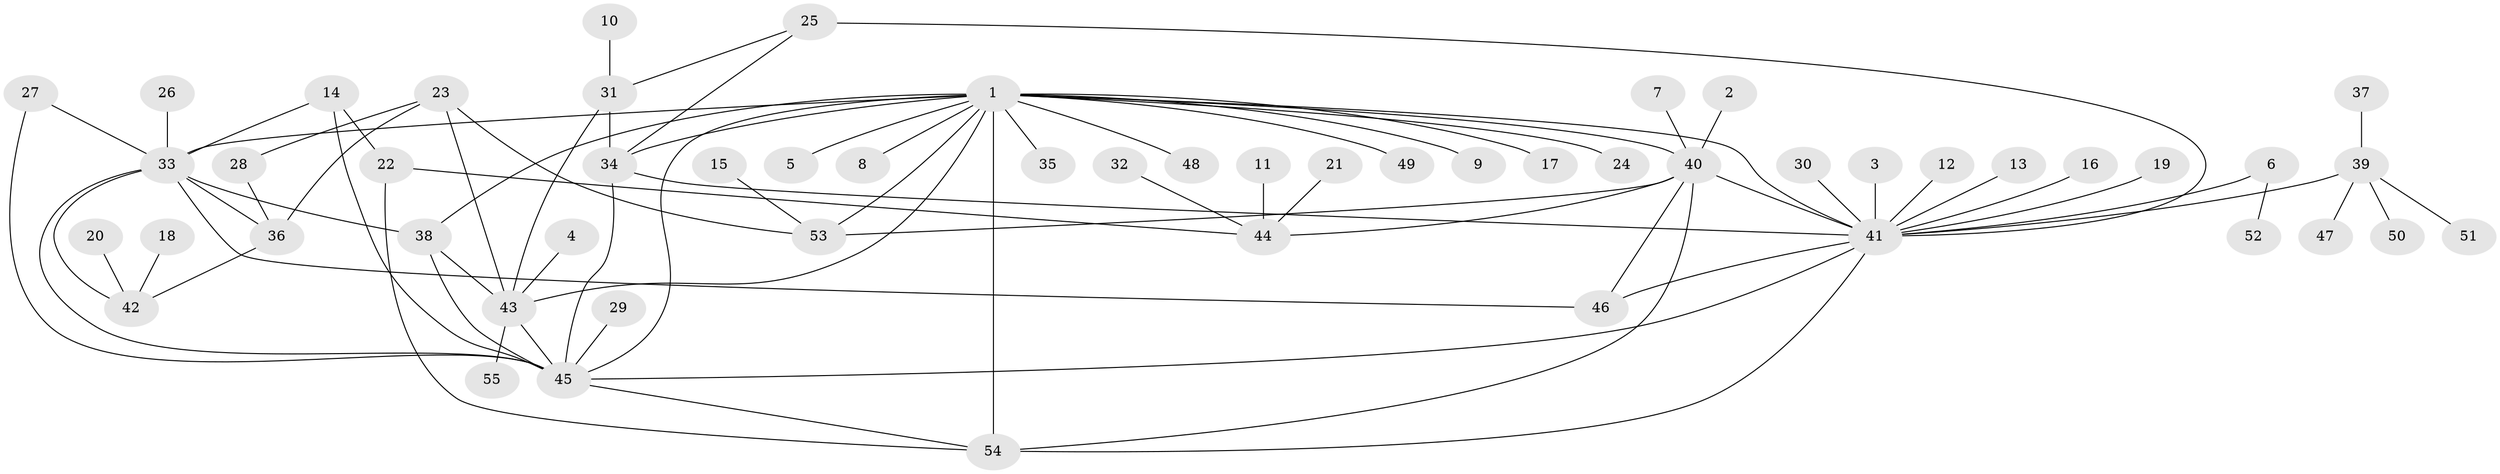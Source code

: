 // original degree distribution, {11: 0.018518518518518517, 12: 0.018518518518518517, 10: 0.009259259259259259, 19: 0.009259259259259259, 7: 0.018518518518518517, 3: 0.08333333333333333, 1: 0.5370370370370371, 6: 0.05555555555555555, 5: 0.018518518518518517, 4: 0.046296296296296294, 2: 0.18518518518518517}
// Generated by graph-tools (version 1.1) at 2025/26/03/09/25 03:26:07]
// undirected, 55 vertices, 80 edges
graph export_dot {
graph [start="1"]
  node [color=gray90,style=filled];
  1;
  2;
  3;
  4;
  5;
  6;
  7;
  8;
  9;
  10;
  11;
  12;
  13;
  14;
  15;
  16;
  17;
  18;
  19;
  20;
  21;
  22;
  23;
  24;
  25;
  26;
  27;
  28;
  29;
  30;
  31;
  32;
  33;
  34;
  35;
  36;
  37;
  38;
  39;
  40;
  41;
  42;
  43;
  44;
  45;
  46;
  47;
  48;
  49;
  50;
  51;
  52;
  53;
  54;
  55;
  1 -- 5 [weight=1.0];
  1 -- 8 [weight=1.0];
  1 -- 9 [weight=1.0];
  1 -- 17 [weight=1.0];
  1 -- 24 [weight=1.0];
  1 -- 33 [weight=1.0];
  1 -- 34 [weight=1.0];
  1 -- 35 [weight=1.0];
  1 -- 38 [weight=1.0];
  1 -- 40 [weight=1.0];
  1 -- 41 [weight=2.0];
  1 -- 43 [weight=2.0];
  1 -- 45 [weight=1.0];
  1 -- 48 [weight=1.0];
  1 -- 49 [weight=1.0];
  1 -- 53 [weight=1.0];
  1 -- 54 [weight=1.0];
  2 -- 40 [weight=1.0];
  3 -- 41 [weight=1.0];
  4 -- 43 [weight=1.0];
  6 -- 41 [weight=1.0];
  6 -- 52 [weight=1.0];
  7 -- 40 [weight=1.0];
  10 -- 31 [weight=1.0];
  11 -- 44 [weight=1.0];
  12 -- 41 [weight=1.0];
  13 -- 41 [weight=1.0];
  14 -- 22 [weight=1.0];
  14 -- 33 [weight=1.0];
  14 -- 45 [weight=1.0];
  15 -- 53 [weight=1.0];
  16 -- 41 [weight=1.0];
  18 -- 42 [weight=1.0];
  19 -- 41 [weight=1.0];
  20 -- 42 [weight=1.0];
  21 -- 44 [weight=1.0];
  22 -- 44 [weight=1.0];
  22 -- 54 [weight=1.0];
  23 -- 28 [weight=1.0];
  23 -- 36 [weight=1.0];
  23 -- 43 [weight=1.0];
  23 -- 53 [weight=1.0];
  25 -- 31 [weight=1.0];
  25 -- 34 [weight=1.0];
  25 -- 41 [weight=2.0];
  26 -- 33 [weight=1.0];
  27 -- 33 [weight=1.0];
  27 -- 45 [weight=1.0];
  28 -- 36 [weight=1.0];
  29 -- 45 [weight=1.0];
  30 -- 41 [weight=1.0];
  31 -- 34 [weight=1.0];
  31 -- 43 [weight=1.0];
  32 -- 44 [weight=1.0];
  33 -- 36 [weight=1.0];
  33 -- 38 [weight=1.0];
  33 -- 42 [weight=1.0];
  33 -- 45 [weight=1.0];
  33 -- 46 [weight=1.0];
  34 -- 41 [weight=1.0];
  34 -- 45 [weight=1.0];
  36 -- 42 [weight=1.0];
  37 -- 39 [weight=1.0];
  38 -- 43 [weight=1.0];
  38 -- 45 [weight=1.0];
  39 -- 41 [weight=1.0];
  39 -- 47 [weight=1.0];
  39 -- 50 [weight=1.0];
  39 -- 51 [weight=1.0];
  40 -- 41 [weight=1.0];
  40 -- 44 [weight=1.0];
  40 -- 46 [weight=1.0];
  40 -- 53 [weight=1.0];
  40 -- 54 [weight=1.0];
  41 -- 45 [weight=1.0];
  41 -- 46 [weight=1.0];
  41 -- 54 [weight=1.0];
  43 -- 45 [weight=1.0];
  43 -- 55 [weight=1.0];
  45 -- 54 [weight=1.0];
}

